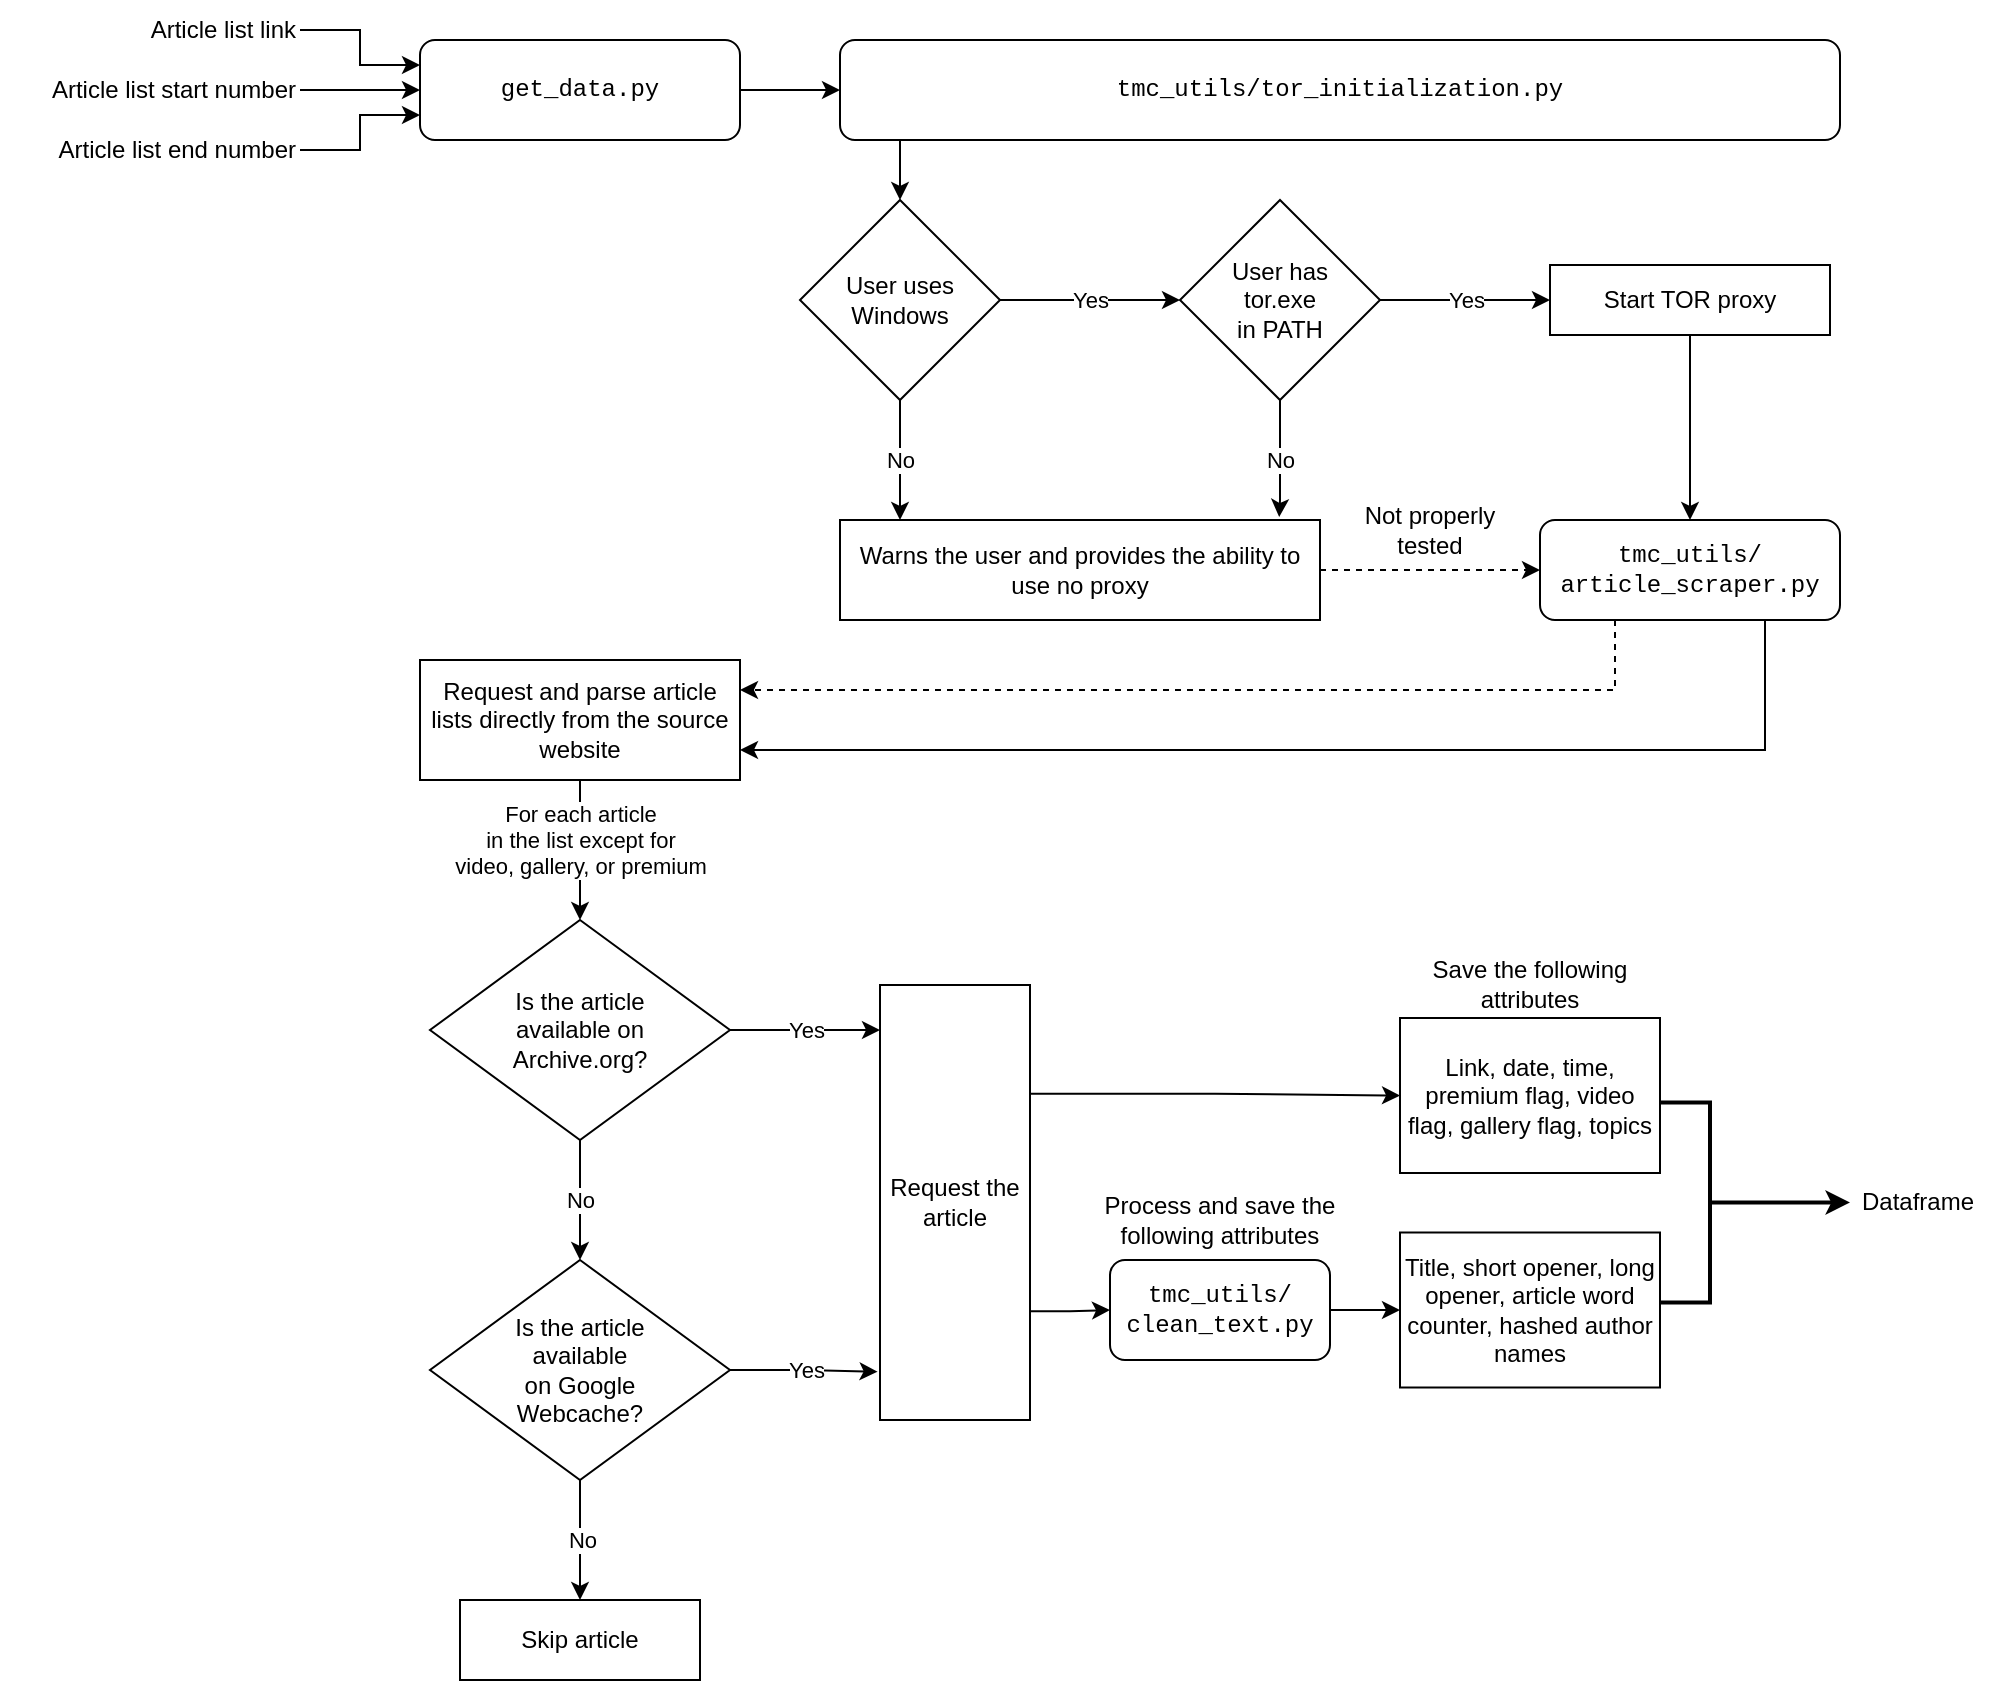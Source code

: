<mxfile version="20.7.4" type="device"><diagram id="C5RBs43oDa-KdzZeNtuy" name="Page-1"><mxGraphModel dx="3341" dy="887" grid="1" gridSize="10" guides="1" tooltips="1" connect="1" arrows="1" fold="1" page="1" pageScale="1" pageWidth="1654" pageHeight="1169" math="0" shadow="0"><root><mxCell id="WIyWlLk6GJQsqaUBKTNV-0"/><mxCell id="WIyWlLk6GJQsqaUBKTNV-1" parent="WIyWlLk6GJQsqaUBKTNV-0"/><mxCell id="OJIi7oS4qKjpyYYrdZ_2-11" style="edgeStyle=orthogonalEdgeStyle;rounded=0;orthogonalLoop=1;jettySize=auto;html=1;fontFamily=Courier New;entryX=0;entryY=0.5;entryDx=0;entryDy=0;" parent="WIyWlLk6GJQsqaUBKTNV-1" source="WIyWlLk6GJQsqaUBKTNV-3" target="OJIi7oS4qKjpyYYrdZ_2-10" edge="1"><mxGeometry relative="1" as="geometry"><mxPoint x="-910" y="185" as="targetPoint"/></mxGeometry></mxCell><mxCell id="WIyWlLk6GJQsqaUBKTNV-3" value="&lt;div&gt;&lt;font&gt;get_data.py&lt;/font&gt;&lt;/div&gt;" style="rounded=1;whiteSpace=wrap;html=1;fontSize=12;glass=0;strokeWidth=1;shadow=0;fontFamily=Courier New;" parent="WIyWlLk6GJQsqaUBKTNV-1" vertex="1"><mxGeometry x="-1150" y="160" width="160" height="50" as="geometry"/></mxCell><mxCell id="OJIi7oS4qKjpyYYrdZ_2-6" style="edgeStyle=orthogonalEdgeStyle;rounded=0;orthogonalLoop=1;jettySize=auto;html=1;entryX=0;entryY=0.25;entryDx=0;entryDy=0;fontFamily=Helvetica;" parent="WIyWlLk6GJQsqaUBKTNV-1" source="OJIi7oS4qKjpyYYrdZ_2-2" target="WIyWlLk6GJQsqaUBKTNV-3" edge="1"><mxGeometry relative="1" as="geometry"/></mxCell><mxCell id="OJIi7oS4qKjpyYYrdZ_2-2" value="&lt;div align=&quot;right&quot;&gt;&lt;font face=&quot;Helvetica&quot;&gt;Article list link&lt;/font&gt;&lt;/div&gt;" style="text;html=1;align=right;verticalAlign=middle;whiteSpace=wrap;rounded=0;fontFamily=Courier New;labelBackgroundColor=default;" parent="WIyWlLk6GJQsqaUBKTNV-1" vertex="1"><mxGeometry x="-1350" y="140" width="140" height="30" as="geometry"/></mxCell><mxCell id="OJIi7oS4qKjpyYYrdZ_2-5" style="edgeStyle=orthogonalEdgeStyle;rounded=0;orthogonalLoop=1;jettySize=auto;html=1;entryX=0;entryY=0.5;entryDx=0;entryDy=0;fontFamily=Helvetica;" parent="WIyWlLk6GJQsqaUBKTNV-1" source="OJIi7oS4qKjpyYYrdZ_2-3" target="WIyWlLk6GJQsqaUBKTNV-3" edge="1"><mxGeometry relative="1" as="geometry"/></mxCell><mxCell id="OJIi7oS4qKjpyYYrdZ_2-3" value="&lt;div align=&quot;right&quot;&gt;&lt;font face=&quot;Helvetica&quot;&gt;Article list start number&lt;/font&gt;&lt;/div&gt;" style="text;html=1;align=right;verticalAlign=middle;whiteSpace=wrap;rounded=0;fontFamily=Courier New;labelBackgroundColor=default;" parent="WIyWlLk6GJQsqaUBKTNV-1" vertex="1"><mxGeometry x="-1350" y="170" width="140" height="30" as="geometry"/></mxCell><mxCell id="OJIi7oS4qKjpyYYrdZ_2-7" style="edgeStyle=orthogonalEdgeStyle;rounded=0;orthogonalLoop=1;jettySize=auto;html=1;entryX=0;entryY=0.75;entryDx=0;entryDy=0;fontFamily=Helvetica;" parent="WIyWlLk6GJQsqaUBKTNV-1" source="OJIi7oS4qKjpyYYrdZ_2-4" target="WIyWlLk6GJQsqaUBKTNV-3" edge="1"><mxGeometry relative="1" as="geometry"/></mxCell><mxCell id="OJIi7oS4qKjpyYYrdZ_2-4" value="&lt;div align=&quot;right&quot;&gt;&lt;font face=&quot;Helvetica&quot;&gt;Article list end number&lt;/font&gt;&lt;/div&gt;" style="text;html=1;align=right;verticalAlign=middle;whiteSpace=wrap;rounded=0;fontFamily=Courier New;labelBackgroundColor=default;" parent="WIyWlLk6GJQsqaUBKTNV-1" vertex="1"><mxGeometry x="-1360" y="200" width="150" height="30" as="geometry"/></mxCell><mxCell id="OJIi7oS4qKjpyYYrdZ_2-12" style="edgeStyle=orthogonalEdgeStyle;rounded=0;orthogonalLoop=1;jettySize=auto;html=1;exitX=0.25;exitY=1;exitDx=0;exitDy=0;fontFamily=Courier New;" parent="WIyWlLk6GJQsqaUBKTNV-1" source="OJIi7oS4qKjpyYYrdZ_2-10" target="OJIi7oS4qKjpyYYrdZ_2-13" edge="1"><mxGeometry relative="1" as="geometry"><mxPoint x="-610" y="185" as="targetPoint"/><Array as="points"><mxPoint x="-910" y="210"/></Array></mxGeometry></mxCell><mxCell id="OJIi7oS4qKjpyYYrdZ_2-10" value="&lt;font&gt;tmc_utils/tor_initialization.py&lt;/font&gt;" style="rounded=1;whiteSpace=wrap;html=1;fontFamily=Courier New;" parent="WIyWlLk6GJQsqaUBKTNV-1" vertex="1"><mxGeometry x="-940" y="160" width="500" height="50" as="geometry"/></mxCell><mxCell id="OJIi7oS4qKjpyYYrdZ_2-14" value="Yes" style="edgeStyle=orthogonalEdgeStyle;rounded=0;orthogonalLoop=1;jettySize=auto;html=1;fontFamily=Helvetica;" parent="WIyWlLk6GJQsqaUBKTNV-1" source="OJIi7oS4qKjpyYYrdZ_2-13" target="OJIi7oS4qKjpyYYrdZ_2-15" edge="1"><mxGeometry relative="1" as="geometry"><mxPoint x="-480" y="165" as="targetPoint"/></mxGeometry></mxCell><mxCell id="OJIi7oS4qKjpyYYrdZ_2-19" value="No" style="edgeStyle=orthogonalEdgeStyle;rounded=0;orthogonalLoop=1;jettySize=auto;html=1;exitX=0.5;exitY=1;exitDx=0;exitDy=0;fontFamily=Helvetica;" parent="WIyWlLk6GJQsqaUBKTNV-1" source="OJIi7oS4qKjpyYYrdZ_2-13" edge="1"><mxGeometry relative="1" as="geometry"><mxPoint x="-910" y="400" as="targetPoint"/><Array as="points"><mxPoint x="-910" y="370"/><mxPoint x="-910" y="370"/></Array></mxGeometry></mxCell><mxCell id="OJIi7oS4qKjpyYYrdZ_2-13" value="User uses Windows" style="rhombus;whiteSpace=wrap;html=1;fontFamily=Helvetica;" parent="WIyWlLk6GJQsqaUBKTNV-1" vertex="1"><mxGeometry x="-960" y="240" width="100" height="100" as="geometry"/></mxCell><mxCell id="OJIi7oS4qKjpyYYrdZ_2-16" value="Yes" style="edgeStyle=orthogonalEdgeStyle;rounded=0;orthogonalLoop=1;jettySize=auto;html=1;exitX=1;exitY=0.5;exitDx=0;exitDy=0;fontFamily=Helvetica;" parent="WIyWlLk6GJQsqaUBKTNV-1" source="OJIi7oS4qKjpyYYrdZ_2-15" target="OJIi7oS4qKjpyYYrdZ_2-18" edge="1"><mxGeometry relative="1" as="geometry"><mxPoint x="-270" y="165" as="targetPoint"/></mxGeometry></mxCell><mxCell id="OJIi7oS4qKjpyYYrdZ_2-20" value="No" style="edgeStyle=orthogonalEdgeStyle;rounded=0;orthogonalLoop=1;jettySize=auto;html=1;exitX=0.5;exitY=1;exitDx=0;exitDy=0;fontFamily=Helvetica;entryX=0.915;entryY=-0.03;entryDx=0;entryDy=0;entryPerimeter=0;" parent="WIyWlLk6GJQsqaUBKTNV-1" source="OJIi7oS4qKjpyYYrdZ_2-15" target="OJIi7oS4qKjpyYYrdZ_2-21" edge="1"><mxGeometry relative="1" as="geometry"><mxPoint x="-729.667" y="400" as="targetPoint"/><Array as="points"><mxPoint x="-720" y="390"/><mxPoint x="-720" y="390"/></Array></mxGeometry></mxCell><mxCell id="OJIi7oS4qKjpyYYrdZ_2-15" value="&lt;div&gt;User has &lt;br&gt;&lt;/div&gt;&lt;div&gt;tor.exe &lt;br&gt;&lt;/div&gt;&lt;div&gt;in PATH&lt;/div&gt;" style="rhombus;whiteSpace=wrap;html=1;fontFamily=Helvetica;" parent="WIyWlLk6GJQsqaUBKTNV-1" vertex="1"><mxGeometry x="-770" y="240" width="100" height="100" as="geometry"/></mxCell><mxCell id="OJIi7oS4qKjpyYYrdZ_2-33" style="edgeStyle=orthogonalEdgeStyle;rounded=0;orthogonalLoop=1;jettySize=auto;html=1;exitX=0.5;exitY=1;exitDx=0;exitDy=0;entryX=0.5;entryY=0;entryDx=0;entryDy=0;fontFamily=Courier New;" parent="WIyWlLk6GJQsqaUBKTNV-1" source="OJIi7oS4qKjpyYYrdZ_2-18" target="OJIi7oS4qKjpyYYrdZ_2-25" edge="1"><mxGeometry relative="1" as="geometry"/></mxCell><mxCell id="OJIi7oS4qKjpyYYrdZ_2-18" value="Start TOR proxy" style="rounded=0;whiteSpace=wrap;html=1;fontFamily=Helvetica;" parent="WIyWlLk6GJQsqaUBKTNV-1" vertex="1"><mxGeometry x="-585" y="272.5" width="140" height="35" as="geometry"/></mxCell><mxCell id="OJIi7oS4qKjpyYYrdZ_2-29" style="edgeStyle=orthogonalEdgeStyle;rounded=0;orthogonalLoop=1;jettySize=auto;html=1;exitX=1;exitY=0.5;exitDx=0;exitDy=0;fontFamily=Courier New;dashed=1;" parent="WIyWlLk6GJQsqaUBKTNV-1" source="OJIi7oS4qKjpyYYrdZ_2-21" target="OJIi7oS4qKjpyYYrdZ_2-25" edge="1"><mxGeometry relative="1" as="geometry"/></mxCell><mxCell id="OJIi7oS4qKjpyYYrdZ_2-21" value="Warns the user and provides the ability to use no proxy" style="rounded=0;whiteSpace=wrap;html=1;fontFamily=Helvetica;" parent="WIyWlLk6GJQsqaUBKTNV-1" vertex="1"><mxGeometry x="-940" y="400" width="240" height="50" as="geometry"/></mxCell><mxCell id="OJIi7oS4qKjpyYYrdZ_2-38" style="edgeStyle=orthogonalEdgeStyle;rounded=0;orthogonalLoop=1;jettySize=auto;html=1;exitX=0.25;exitY=1;exitDx=0;exitDy=0;entryX=1;entryY=0.25;entryDx=0;entryDy=0;fontFamily=Helvetica;dashed=1;" parent="WIyWlLk6GJQsqaUBKTNV-1" source="OJIi7oS4qKjpyYYrdZ_2-25" target="OJIi7oS4qKjpyYYrdZ_2-41" edge="1"><mxGeometry relative="1" as="geometry"><mxPoint x="-552.5" y="490" as="targetPoint"/></mxGeometry></mxCell><mxCell id="OJIi7oS4qKjpyYYrdZ_2-39" style="edgeStyle=orthogonalEdgeStyle;rounded=0;orthogonalLoop=1;jettySize=auto;html=1;exitX=0.75;exitY=1;exitDx=0;exitDy=0;entryX=1;entryY=0.75;entryDx=0;entryDy=0;fontFamily=Helvetica;" parent="WIyWlLk6GJQsqaUBKTNV-1" source="OJIi7oS4qKjpyYYrdZ_2-25" target="OJIi7oS4qKjpyYYrdZ_2-41" edge="1"><mxGeometry relative="1" as="geometry"><mxPoint x="-477.5" y="490" as="targetPoint"/></mxGeometry></mxCell><mxCell id="OJIi7oS4qKjpyYYrdZ_2-25" value="&lt;div&gt;&lt;font&gt;tmc_utils/&lt;/font&gt;&lt;/div&gt;&lt;div&gt;&lt;font&gt;article_scraper.py&lt;/font&gt;&lt;/div&gt;" style="rounded=1;whiteSpace=wrap;html=1;fontFamily=Courier New;" parent="WIyWlLk6GJQsqaUBKTNV-1" vertex="1"><mxGeometry x="-590" y="400" width="150" height="50" as="geometry"/></mxCell><mxCell id="OJIi7oS4qKjpyYYrdZ_2-32" value="Not properly tested" style="text;html=1;strokeColor=none;fillColor=none;align=center;verticalAlign=middle;whiteSpace=wrap;rounded=0;fontFamily=Helvetica;labelBackgroundColor=default;" parent="WIyWlLk6GJQsqaUBKTNV-1" vertex="1"><mxGeometry x="-690" y="390" width="90" height="30" as="geometry"/></mxCell><mxCell id="OJIi7oS4qKjpyYYrdZ_2-45" value="&lt;div&gt;For each article&lt;/div&gt;&lt;div&gt;in the list except for &lt;br&gt;&lt;/div&gt;&lt;div&gt;video, gallery, or premium&lt;br&gt;&lt;/div&gt;" style="edgeStyle=orthogonalEdgeStyle;rounded=0;orthogonalLoop=1;jettySize=auto;html=1;exitX=0.5;exitY=1;exitDx=0;exitDy=0;fontFamily=Helvetica;endSize=6;jumpSize=6;" parent="WIyWlLk6GJQsqaUBKTNV-1" source="OJIi7oS4qKjpyYYrdZ_2-41" edge="1"><mxGeometry x="-0.143" relative="1" as="geometry"><mxPoint x="-1070" y="600" as="targetPoint"/><mxPoint as="offset"/></mxGeometry></mxCell><mxCell id="OJIi7oS4qKjpyYYrdZ_2-41" value="Request and parse article lists directly from the source website" style="rounded=0;whiteSpace=wrap;html=1;fontFamily=Helvetica;" parent="WIyWlLk6GJQsqaUBKTNV-1" vertex="1"><mxGeometry x="-1150" y="470" width="160" height="60" as="geometry"/></mxCell><mxCell id="OJIi7oS4qKjpyYYrdZ_2-55" value="No" style="edgeStyle=orthogonalEdgeStyle;rounded=0;orthogonalLoop=1;jettySize=auto;html=1;exitX=0.5;exitY=1;exitDx=0;exitDy=0;entryX=0.5;entryY=0;entryDx=0;entryDy=0;fontFamily=Helvetica;" parent="WIyWlLk6GJQsqaUBKTNV-1" source="OJIi7oS4qKjpyYYrdZ_2-47" target="OJIi7oS4qKjpyYYrdZ_2-50" edge="1"><mxGeometry relative="1" as="geometry"/></mxCell><mxCell id="OJIi7oS4qKjpyYYrdZ_2-76" value="Yes" style="edgeStyle=orthogonalEdgeStyle;rounded=0;orthogonalLoop=1;jettySize=auto;html=1;fontFamily=Helvetica;" parent="WIyWlLk6GJQsqaUBKTNV-1" source="OJIi7oS4qKjpyYYrdZ_2-47" target="OJIi7oS4qKjpyYYrdZ_2-61" edge="1"><mxGeometry relative="1" as="geometry"><Array as="points"><mxPoint x="-920" y="655"/><mxPoint x="-920" y="655"/></Array></mxGeometry></mxCell><mxCell id="OJIi7oS4qKjpyYYrdZ_2-47" value="&lt;div&gt;Is the article &lt;br&gt;&lt;/div&gt;&lt;div&gt;available on&lt;/div&gt;&lt;div&gt;Archive.org?&lt;/div&gt;" style="rhombus;whiteSpace=wrap;html=1;fontFamily=Helvetica;" parent="WIyWlLk6GJQsqaUBKTNV-1" vertex="1"><mxGeometry x="-1145" y="600" width="150" height="110" as="geometry"/></mxCell><mxCell id="OJIi7oS4qKjpyYYrdZ_2-56" value="&lt;div&gt;No&lt;/div&gt;" style="edgeStyle=orthogonalEdgeStyle;rounded=0;orthogonalLoop=1;jettySize=auto;html=1;exitX=0.5;exitY=1;exitDx=0;exitDy=0;fontFamily=Helvetica;" parent="WIyWlLk6GJQsqaUBKTNV-1" source="OJIi7oS4qKjpyYYrdZ_2-50" edge="1"><mxGeometry relative="1" as="geometry"><mxPoint x="-1070" y="940" as="targetPoint"/></mxGeometry></mxCell><mxCell id="OJIi7oS4qKjpyYYrdZ_2-70" value="Yes" style="edgeStyle=orthogonalEdgeStyle;rounded=0;orthogonalLoop=1;jettySize=auto;html=1;exitX=1;exitY=0.5;exitDx=0;exitDy=0;entryX=-0.016;entryY=0.889;entryDx=0;entryDy=0;fontFamily=Helvetica;entryPerimeter=0;" parent="WIyWlLk6GJQsqaUBKTNV-1" source="OJIi7oS4qKjpyYYrdZ_2-50" target="OJIi7oS4qKjpyYYrdZ_2-61" edge="1"><mxGeometry relative="1" as="geometry"><mxPoint x="-895" y="825" as="targetPoint"/></mxGeometry></mxCell><mxCell id="OJIi7oS4qKjpyYYrdZ_2-50" value="&lt;div&gt;Is the article &lt;br&gt;&lt;/div&gt;&lt;div&gt;available &lt;br&gt;&lt;/div&gt;&lt;div&gt;on Google &lt;br&gt;&lt;/div&gt;&lt;div&gt;Webcache?&lt;/div&gt;" style="rhombus;whiteSpace=wrap;html=1;fontFamily=Helvetica;" parent="WIyWlLk6GJQsqaUBKTNV-1" vertex="1"><mxGeometry x="-1145" y="770" width="150" height="110" as="geometry"/></mxCell><mxCell id="OJIi7oS4qKjpyYYrdZ_2-57" value="Skip article" style="rounded=0;whiteSpace=wrap;html=1;fontFamily=Helvetica;" parent="WIyWlLk6GJQsqaUBKTNV-1" vertex="1"><mxGeometry x="-1130" y="940" width="120" height="40" as="geometry"/></mxCell><mxCell id="OJIi7oS4qKjpyYYrdZ_2-95" style="edgeStyle=orthogonalEdgeStyle;rounded=0;orthogonalLoop=1;jettySize=auto;html=1;exitX=1;exitY=0.25;exitDx=0;exitDy=0;entryX=0;entryY=0.5;entryDx=0;entryDy=0;fontFamily=Helvetica;" parent="WIyWlLk6GJQsqaUBKTNV-1" source="OJIi7oS4qKjpyYYrdZ_2-61" target="OJIi7oS4qKjpyYYrdZ_2-87" edge="1"><mxGeometry relative="1" as="geometry"/></mxCell><mxCell id="OJIi7oS4qKjpyYYrdZ_2-99" style="edgeStyle=orthogonalEdgeStyle;rounded=0;orthogonalLoop=1;jettySize=auto;html=1;exitX=1;exitY=0.75;exitDx=0;exitDy=0;entryX=0;entryY=0.5;entryDx=0;entryDy=0;fontFamily=Courier New;" parent="WIyWlLk6GJQsqaUBKTNV-1" source="OJIi7oS4qKjpyYYrdZ_2-61" target="OJIi7oS4qKjpyYYrdZ_2-66" edge="1"><mxGeometry relative="1" as="geometry"/></mxCell><mxCell id="OJIi7oS4qKjpyYYrdZ_2-61" value="Request the article" style="rounded=0;whiteSpace=wrap;html=1;fontFamily=Helvetica;" parent="WIyWlLk6GJQsqaUBKTNV-1" vertex="1"><mxGeometry x="-920" y="632.5" width="75" height="217.5" as="geometry"/></mxCell><mxCell id="OJIi7oS4qKjpyYYrdZ_2-91" style="edgeStyle=orthogonalEdgeStyle;rounded=0;orthogonalLoop=1;jettySize=auto;html=1;exitX=1;exitY=0.5;exitDx=0;exitDy=0;entryX=0;entryY=0.5;entryDx=0;entryDy=0;fontFamily=Helvetica;" parent="WIyWlLk6GJQsqaUBKTNV-1" source="OJIi7oS4qKjpyYYrdZ_2-66" target="OJIi7oS4qKjpyYYrdZ_2-88" edge="1"><mxGeometry relative="1" as="geometry"/></mxCell><mxCell id="OJIi7oS4qKjpyYYrdZ_2-66" value="&lt;div&gt;&lt;font&gt;tmc_utils/&lt;/font&gt;&lt;/div&gt;&lt;div&gt;&lt;font&gt;clean_text.py&lt;/font&gt;&lt;/div&gt;" style="rounded=1;whiteSpace=wrap;html=1;fontFamily=Courier New;" parent="WIyWlLk6GJQsqaUBKTNV-1" vertex="1"><mxGeometry x="-805" y="770" width="110" height="50" as="geometry"/></mxCell><mxCell id="OJIi7oS4qKjpyYYrdZ_2-86" value="Save the following attributes" style="text;html=1;strokeColor=none;fillColor=none;align=center;verticalAlign=middle;whiteSpace=wrap;rounded=0;fontFamily=Helvetica;labelBackgroundColor=default;" parent="WIyWlLk6GJQsqaUBKTNV-1" vertex="1"><mxGeometry x="-660" y="617" width="130" height="30" as="geometry"/></mxCell><mxCell id="OJIi7oS4qKjpyYYrdZ_2-87" value="Link, date, time, premium flag, video flag, gallery flag, topics" style="rounded=0;whiteSpace=wrap;html=1;fontFamily=Helvetica;align=center;" parent="WIyWlLk6GJQsqaUBKTNV-1" vertex="1"><mxGeometry x="-660" y="649" width="130" height="77.5" as="geometry"/></mxCell><mxCell id="OJIi7oS4qKjpyYYrdZ_2-88" value="Title, short opener, long opener, article word counter, hashed author names" style="rounded=0;whiteSpace=wrap;html=1;fontFamily=Helvetica;" parent="WIyWlLk6GJQsqaUBKTNV-1" vertex="1"><mxGeometry x="-660" y="756.25" width="130" height="77.5" as="geometry"/></mxCell><mxCell id="OJIi7oS4qKjpyYYrdZ_2-89" value="Process and save the following attributes" style="text;html=1;strokeColor=none;fillColor=none;align=center;verticalAlign=middle;whiteSpace=wrap;rounded=0;fontFamily=Helvetica;labelBackgroundColor=default;" parent="WIyWlLk6GJQsqaUBKTNV-1" vertex="1"><mxGeometry x="-820" y="735" width="140" height="30" as="geometry"/></mxCell><mxCell id="OJIi7oS4qKjpyYYrdZ_2-105" value="" style="edgeStyle=orthogonalEdgeStyle;rounded=0;orthogonalLoop=1;jettySize=auto;html=1;fontFamily=Courier New;fontSize=11;strokeWidth=2;" parent="WIyWlLk6GJQsqaUBKTNV-1" source="OJIi7oS4qKjpyYYrdZ_2-102" edge="1"><mxGeometry relative="1" as="geometry"><mxPoint x="-435" y="741.25" as="targetPoint"/></mxGeometry></mxCell><mxCell id="OJIi7oS4qKjpyYYrdZ_2-102" value="" style="strokeWidth=2;html=1;shape=mxgraph.flowchart.annotation_2;align=left;labelPosition=right;pointerEvents=1;fontFamily=Courier New;rotation=-180;spacing=2;" parent="WIyWlLk6GJQsqaUBKTNV-1" vertex="1"><mxGeometry x="-530" y="691.25" width="50" height="100" as="geometry"/></mxCell><mxCell id="OJIi7oS4qKjpyYYrdZ_2-106" value="Dataframe" style="text;html=1;strokeColor=none;fillColor=none;align=center;verticalAlign=middle;whiteSpace=wrap;rounded=0;fontFamily=Helvetica;fontSize=12;labelBackgroundColor=default;" parent="WIyWlLk6GJQsqaUBKTNV-1" vertex="1"><mxGeometry x="-436" y="726.25" width="70" height="30" as="geometry"/></mxCell></root></mxGraphModel></diagram></mxfile>